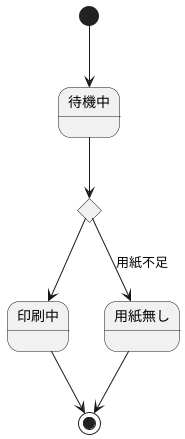 @startuml プリント
' left to right direction
[*]-->待機中
state c <<choice>>
待機中-->c
c-->印刷中
c-->用紙無し :用紙不足
印刷中-->[*]
用紙無し-->[*]
@enduml